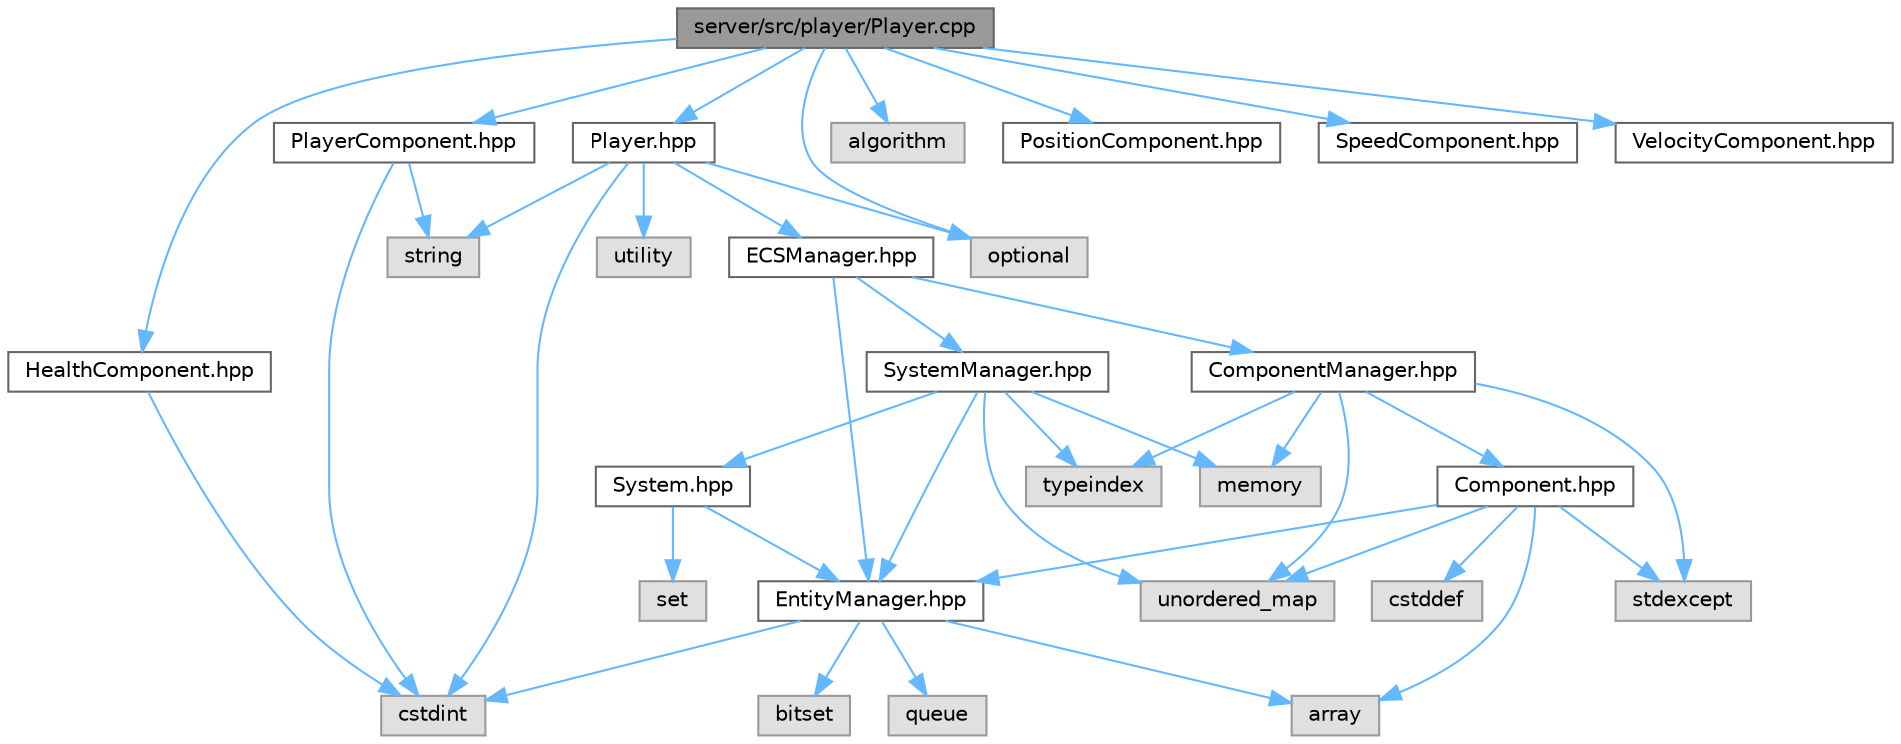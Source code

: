 digraph "server/src/player/Player.cpp"
{
 // LATEX_PDF_SIZE
  bgcolor="transparent";
  edge [fontname=Helvetica,fontsize=10,labelfontname=Helvetica,labelfontsize=10];
  node [fontname=Helvetica,fontsize=10,shape=box,height=0.2,width=0.4];
  Node1 [id="Node000001",label="server/src/player/Player.cpp",height=0.2,width=0.4,color="gray40", fillcolor="grey60", style="filled", fontcolor="black",tooltip=" "];
  Node1 -> Node2 [id="edge41_Node000001_Node000002",color="steelblue1",style="solid",tooltip=" "];
  Node2 [id="Node000002",label="Player.hpp",height=0.2,width=0.4,color="grey40", fillcolor="white", style="filled",URL="$_player_8hpp.html",tooltip=" "];
  Node2 -> Node3 [id="edge42_Node000002_Node000003",color="steelblue1",style="solid",tooltip=" "];
  Node3 [id="Node000003",label="cstdint",height=0.2,width=0.4,color="grey60", fillcolor="#E0E0E0", style="filled",tooltip=" "];
  Node2 -> Node4 [id="edge43_Node000002_Node000004",color="steelblue1",style="solid",tooltip=" "];
  Node4 [id="Node000004",label="optional",height=0.2,width=0.4,color="grey60", fillcolor="#E0E0E0", style="filled",tooltip=" "];
  Node2 -> Node5 [id="edge44_Node000002_Node000005",color="steelblue1",style="solid",tooltip=" "];
  Node5 [id="Node000005",label="string",height=0.2,width=0.4,color="grey60", fillcolor="#E0E0E0", style="filled",tooltip=" "];
  Node2 -> Node6 [id="edge45_Node000002_Node000006",color="steelblue1",style="solid",tooltip=" "];
  Node6 [id="Node000006",label="utility",height=0.2,width=0.4,color="grey60", fillcolor="#E0E0E0", style="filled",tooltip=" "];
  Node2 -> Node7 [id="edge46_Node000002_Node000007",color="steelblue1",style="solid",tooltip=" "];
  Node7 [id="Node000007",label="ECSManager.hpp",height=0.2,width=0.4,color="grey40", fillcolor="white", style="filled",URL="$_e_c_s_manager_8hpp.html",tooltip=" "];
  Node7 -> Node8 [id="edge47_Node000007_Node000008",color="steelblue1",style="solid",tooltip=" "];
  Node8 [id="Node000008",label="EntityManager.hpp",height=0.2,width=0.4,color="grey40", fillcolor="white", style="filled",URL="$_entity_manager_8hpp.html",tooltip=" "];
  Node8 -> Node3 [id="edge48_Node000008_Node000003",color="steelblue1",style="solid",tooltip=" "];
  Node8 -> Node9 [id="edge49_Node000008_Node000009",color="steelblue1",style="solid",tooltip=" "];
  Node9 [id="Node000009",label="bitset",height=0.2,width=0.4,color="grey60", fillcolor="#E0E0E0", style="filled",tooltip=" "];
  Node8 -> Node10 [id="edge50_Node000008_Node000010",color="steelblue1",style="solid",tooltip=" "];
  Node10 [id="Node000010",label="queue",height=0.2,width=0.4,color="grey60", fillcolor="#E0E0E0", style="filled",tooltip=" "];
  Node8 -> Node11 [id="edge51_Node000008_Node000011",color="steelblue1",style="solid",tooltip=" "];
  Node11 [id="Node000011",label="array",height=0.2,width=0.4,color="grey60", fillcolor="#E0E0E0", style="filled",tooltip=" "];
  Node7 -> Node12 [id="edge52_Node000007_Node000012",color="steelblue1",style="solid",tooltip=" "];
  Node12 [id="Node000012",label="ComponentManager.hpp",height=0.2,width=0.4,color="grey40", fillcolor="white", style="filled",URL="$_component_manager_8hpp.html",tooltip=" "];
  Node12 -> Node13 [id="edge53_Node000012_Node000013",color="steelblue1",style="solid",tooltip=" "];
  Node13 [id="Node000013",label="memory",height=0.2,width=0.4,color="grey60", fillcolor="#E0E0E0", style="filled",tooltip=" "];
  Node12 -> Node14 [id="edge54_Node000012_Node000014",color="steelblue1",style="solid",tooltip=" "];
  Node14 [id="Node000014",label="stdexcept",height=0.2,width=0.4,color="grey60", fillcolor="#E0E0E0", style="filled",tooltip=" "];
  Node12 -> Node15 [id="edge55_Node000012_Node000015",color="steelblue1",style="solid",tooltip=" "];
  Node15 [id="Node000015",label="typeindex",height=0.2,width=0.4,color="grey60", fillcolor="#E0E0E0", style="filled",tooltip=" "];
  Node12 -> Node16 [id="edge56_Node000012_Node000016",color="steelblue1",style="solid",tooltip=" "];
  Node16 [id="Node000016",label="unordered_map",height=0.2,width=0.4,color="grey60", fillcolor="#E0E0E0", style="filled",tooltip=" "];
  Node12 -> Node17 [id="edge57_Node000012_Node000017",color="steelblue1",style="solid",tooltip=" "];
  Node17 [id="Node000017",label="Component.hpp",height=0.2,width=0.4,color="grey40", fillcolor="white", style="filled",URL="$_component_8hpp.html",tooltip=" "];
  Node17 -> Node11 [id="edge58_Node000017_Node000011",color="steelblue1",style="solid",tooltip=" "];
  Node17 -> Node18 [id="edge59_Node000017_Node000018",color="steelblue1",style="solid",tooltip=" "];
  Node18 [id="Node000018",label="cstddef",height=0.2,width=0.4,color="grey60", fillcolor="#E0E0E0", style="filled",tooltip=" "];
  Node17 -> Node16 [id="edge60_Node000017_Node000016",color="steelblue1",style="solid",tooltip=" "];
  Node17 -> Node8 [id="edge61_Node000017_Node000008",color="steelblue1",style="solid",tooltip=" "];
  Node17 -> Node14 [id="edge62_Node000017_Node000014",color="steelblue1",style="solid",tooltip=" "];
  Node7 -> Node19 [id="edge63_Node000007_Node000019",color="steelblue1",style="solid",tooltip=" "];
  Node19 [id="Node000019",label="SystemManager.hpp",height=0.2,width=0.4,color="grey40", fillcolor="white", style="filled",URL="$_system_manager_8hpp.html",tooltip=" "];
  Node19 -> Node8 [id="edge64_Node000019_Node000008",color="steelblue1",style="solid",tooltip=" "];
  Node19 -> Node20 [id="edge65_Node000019_Node000020",color="steelblue1",style="solid",tooltip=" "];
  Node20 [id="Node000020",label="System.hpp",height=0.2,width=0.4,color="grey40", fillcolor="white", style="filled",URL="$_system_8hpp.html",tooltip=" "];
  Node20 -> Node21 [id="edge66_Node000020_Node000021",color="steelblue1",style="solid",tooltip=" "];
  Node21 [id="Node000021",label="set",height=0.2,width=0.4,color="grey60", fillcolor="#E0E0E0", style="filled",tooltip=" "];
  Node20 -> Node8 [id="edge67_Node000020_Node000008",color="steelblue1",style="solid",tooltip=" "];
  Node19 -> Node15 [id="edge68_Node000019_Node000015",color="steelblue1",style="solid",tooltip=" "];
  Node19 -> Node16 [id="edge69_Node000019_Node000016",color="steelblue1",style="solid",tooltip=" "];
  Node19 -> Node13 [id="edge70_Node000019_Node000013",color="steelblue1",style="solid",tooltip=" "];
  Node1 -> Node22 [id="edge71_Node000001_Node000022",color="steelblue1",style="solid",tooltip=" "];
  Node22 [id="Node000022",label="algorithm",height=0.2,width=0.4,color="grey60", fillcolor="#E0E0E0", style="filled",tooltip=" "];
  Node1 -> Node4 [id="edge72_Node000001_Node000004",color="steelblue1",style="solid",tooltip=" "];
  Node1 -> Node23 [id="edge73_Node000001_Node000023",color="steelblue1",style="solid",tooltip=" "];
  Node23 [id="Node000023",label="HealthComponent.hpp",height=0.2,width=0.4,color="grey40", fillcolor="white", style="filled",URL="$_health_component_8hpp.html",tooltip=" "];
  Node23 -> Node3 [id="edge74_Node000023_Node000003",color="steelblue1",style="solid",tooltip=" "];
  Node1 -> Node24 [id="edge75_Node000001_Node000024",color="steelblue1",style="solid",tooltip=" "];
  Node24 [id="Node000024",label="PlayerComponent.hpp",height=0.2,width=0.4,color="grey40", fillcolor="white", style="filled",URL="$_player_component_8hpp.html",tooltip=" "];
  Node24 -> Node3 [id="edge76_Node000024_Node000003",color="steelblue1",style="solid",tooltip=" "];
  Node24 -> Node5 [id="edge77_Node000024_Node000005",color="steelblue1",style="solid",tooltip=" "];
  Node1 -> Node25 [id="edge78_Node000001_Node000025",color="steelblue1",style="solid",tooltip=" "];
  Node25 [id="Node000025",label="PositionComponent.hpp",height=0.2,width=0.4,color="grey40", fillcolor="white", style="filled",URL="$_position_component_8hpp.html",tooltip=" "];
  Node1 -> Node26 [id="edge79_Node000001_Node000026",color="steelblue1",style="solid",tooltip=" "];
  Node26 [id="Node000026",label="SpeedComponent.hpp",height=0.2,width=0.4,color="grey40", fillcolor="white", style="filled",URL="$_speed_component_8hpp.html",tooltip=" "];
  Node1 -> Node27 [id="edge80_Node000001_Node000027",color="steelblue1",style="solid",tooltip=" "];
  Node27 [id="Node000027",label="VelocityComponent.hpp",height=0.2,width=0.4,color="grey40", fillcolor="white", style="filled",URL="$_velocity_component_8hpp.html",tooltip=" "];
}
